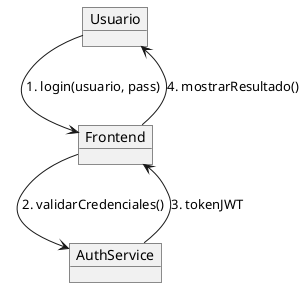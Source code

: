 @startuml
' Participantes (objetos/roles)
object Usuario
object Frontend
object AuthService

' Mensajes numerados con dirección
Usuario --> Frontend : 1. login(usuario, pass)
Frontend --> AuthService : 2. validarCredenciales()
AuthService --> Frontend : 3. tokenJWT
Frontend --> Usuario : 4. mostrarResultado()
@enduml

